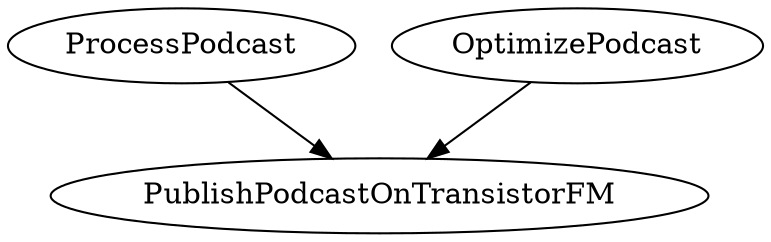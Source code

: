 digraph G {
    ProcessPodcast -> PublishPodcastOnTransistorFM;
    OptimizePodcast -> PublishPodcastOnTransistorFM;
}